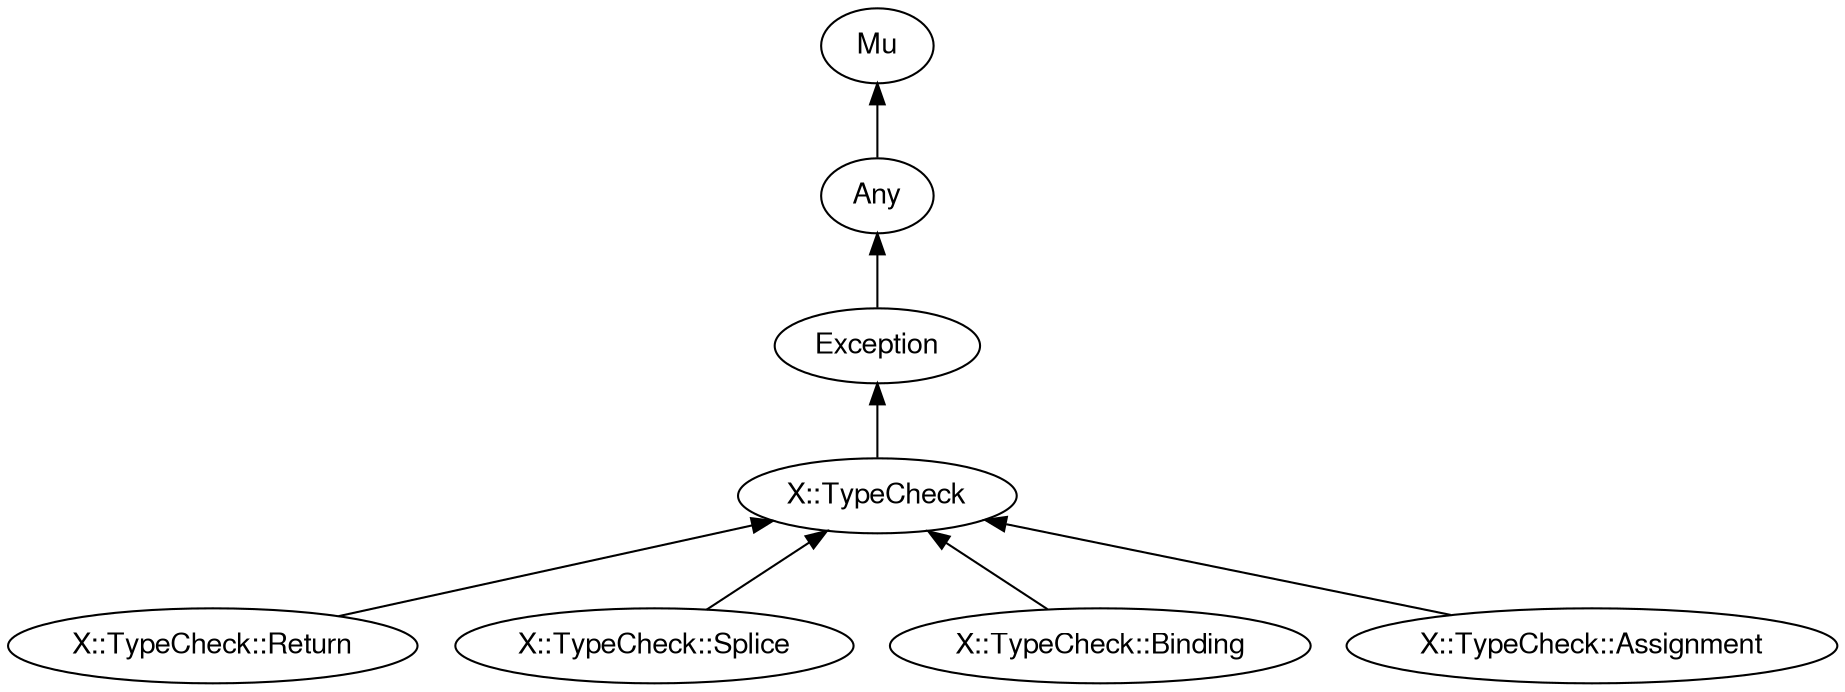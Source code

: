 digraph "perl6-type-graph" {
    rankdir=BT;
    splines=polyline;
    overlap=false; 
    // Types
    "X::TypeCheck" [color="#000000", fontcolor="#000000", href="/type/X::TypeCheck", fontname="FreeSans"];
    "Mu" [color="#000000", fontcolor="#000000", href="/type/Mu", fontname="FreeSans"];
    "Any" [color="#000000", fontcolor="#000000", href="/type/Any", fontname="FreeSans"];
    "Exception" [color="#000000", fontcolor="#000000", href="/type/Exception", fontname="FreeSans"];
    "X::TypeCheck::Return" [color="#000000", fontcolor="#000000", href="/type/X::TypeCheck::Return", fontname="FreeSans"];
    "X::TypeCheck::Splice" [color="#000000", fontcolor="#000000", href="/type/X::TypeCheck::Splice", fontname="FreeSans"];
    "X::TypeCheck::Binding" [color="#000000", fontcolor="#000000", href="/type/X::TypeCheck::Binding", fontname="FreeSans"];
    "X::TypeCheck::Assignment" [color="#000000", fontcolor="#000000", href="/type/X::TypeCheck::Assignment", fontname="FreeSans"];

    // Superclasses
    "X::TypeCheck" -> "Exception" [color="#000000"];
    "Any" -> "Mu" [color="#000000"];
    "Exception" -> "Any" [color="#000000"];
    "X::TypeCheck::Return" -> "X::TypeCheck" [color="#000000"];
    "X::TypeCheck::Splice" -> "X::TypeCheck" [color="#000000"];
    "X::TypeCheck::Binding" -> "X::TypeCheck" [color="#000000"];
    "X::TypeCheck::Assignment" -> "X::TypeCheck" [color="#000000"];

    // Roles
}
